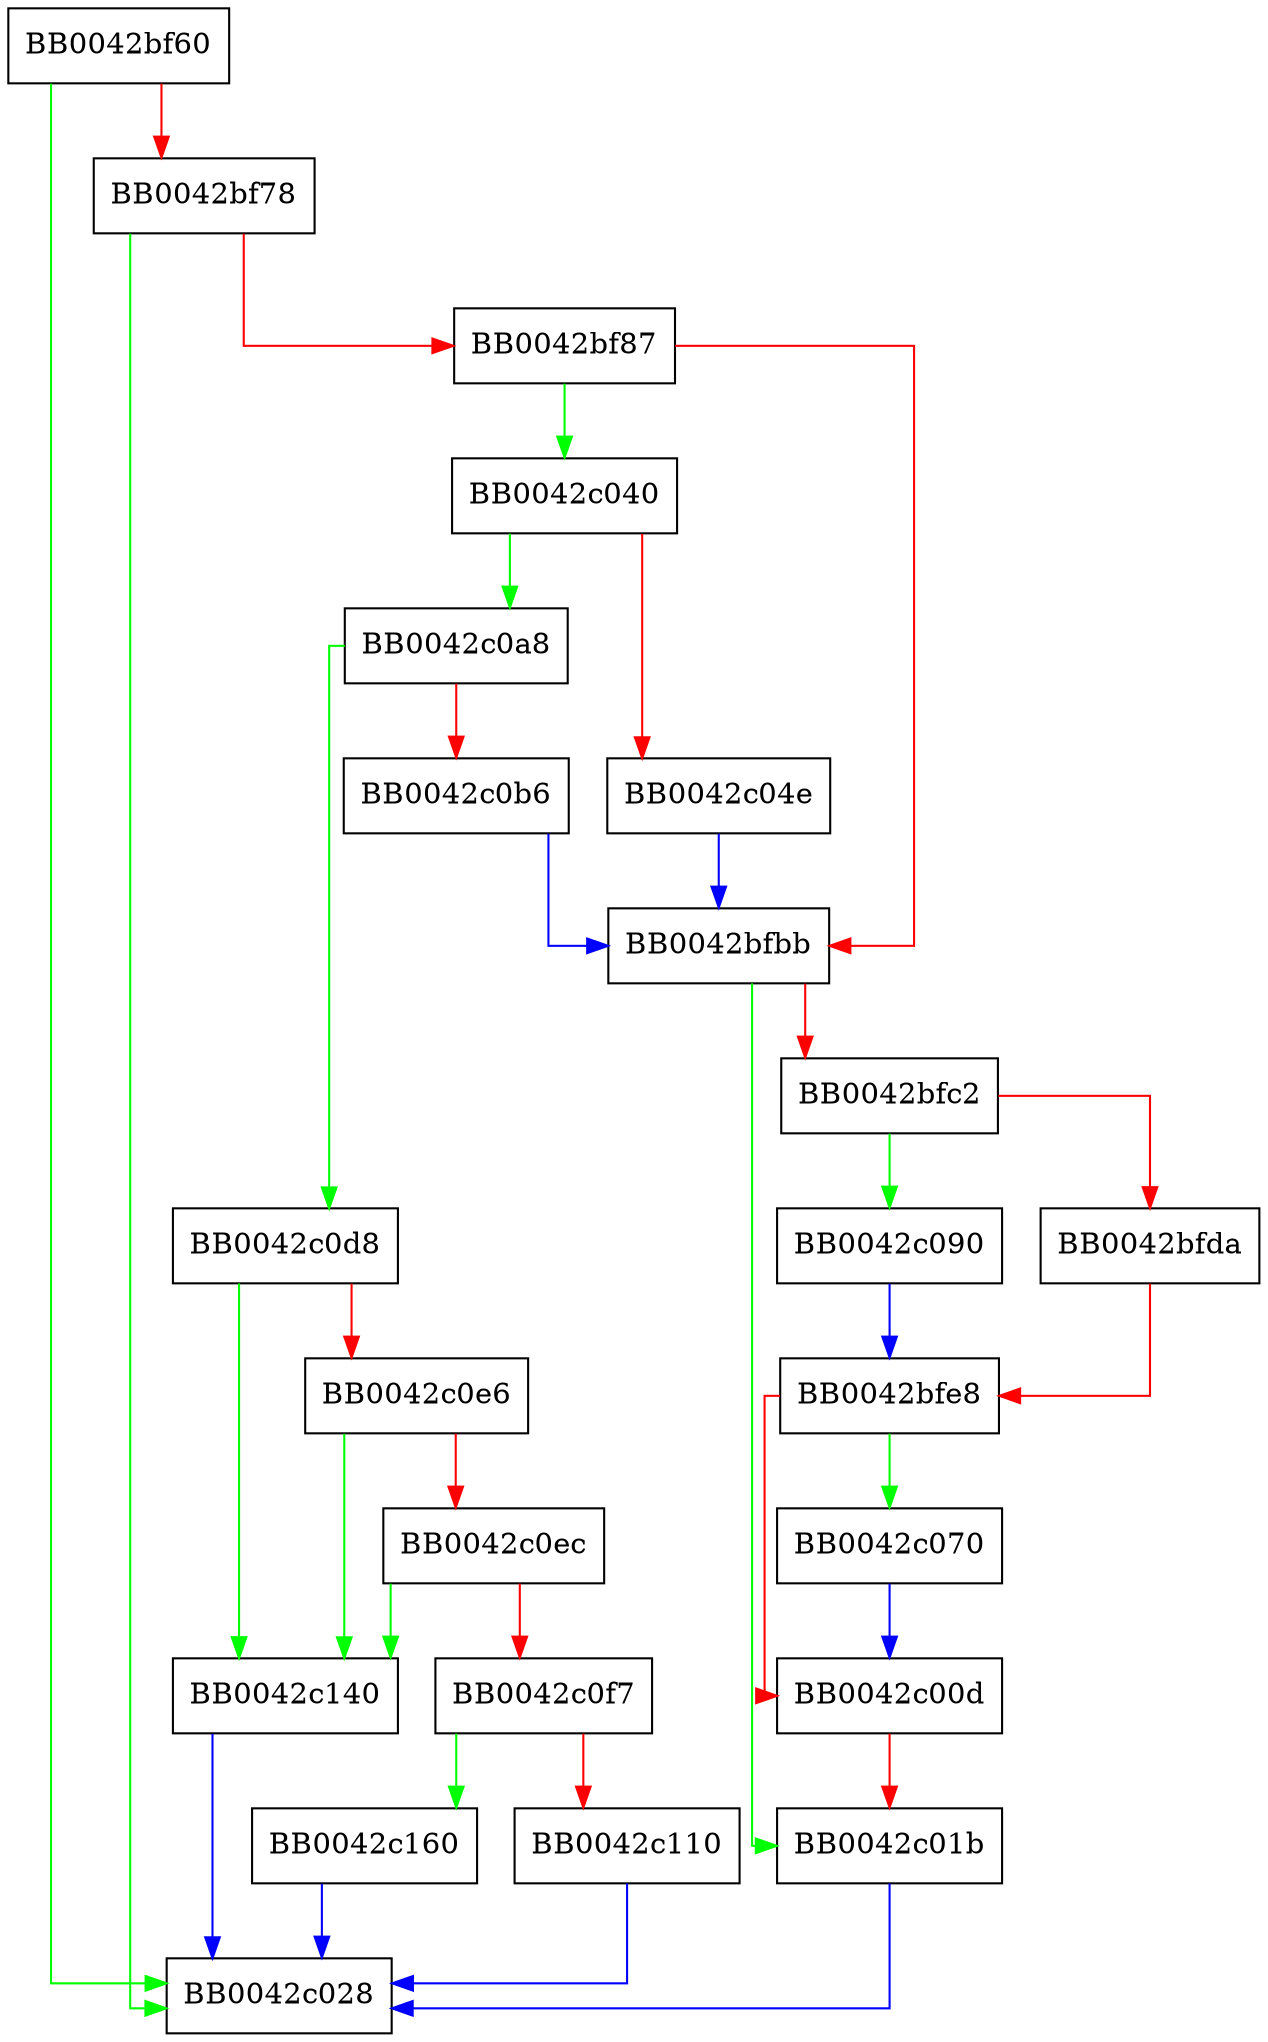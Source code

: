 digraph do_cmd {
  node [shape="box"];
  graph [splines=ortho];
  BB0042bf60 -> BB0042c028 [color="green"];
  BB0042bf60 -> BB0042bf78 [color="red"];
  BB0042bf78 -> BB0042c028 [color="green"];
  BB0042bf78 -> BB0042bf87 [color="red"];
  BB0042bf87 -> BB0042c040 [color="green"];
  BB0042bf87 -> BB0042bfbb [color="red"];
  BB0042bfbb -> BB0042c01b [color="green"];
  BB0042bfbb -> BB0042bfc2 [color="red"];
  BB0042bfc2 -> BB0042c090 [color="green"];
  BB0042bfc2 -> BB0042bfda [color="red"];
  BB0042bfda -> BB0042bfe8 [color="red"];
  BB0042bfe8 -> BB0042c070 [color="green"];
  BB0042bfe8 -> BB0042c00d [color="red"];
  BB0042c00d -> BB0042c01b [color="red"];
  BB0042c01b -> BB0042c028 [color="blue"];
  BB0042c040 -> BB0042c0a8 [color="green"];
  BB0042c040 -> BB0042c04e [color="red"];
  BB0042c04e -> BB0042bfbb [color="blue"];
  BB0042c070 -> BB0042c00d [color="blue"];
  BB0042c090 -> BB0042bfe8 [color="blue"];
  BB0042c0a8 -> BB0042c0d8 [color="green"];
  BB0042c0a8 -> BB0042c0b6 [color="red"];
  BB0042c0b6 -> BB0042bfbb [color="blue"];
  BB0042c0d8 -> BB0042c140 [color="green"];
  BB0042c0d8 -> BB0042c0e6 [color="red"];
  BB0042c0e6 -> BB0042c140 [color="green"];
  BB0042c0e6 -> BB0042c0ec [color="red"];
  BB0042c0ec -> BB0042c140 [color="green"];
  BB0042c0ec -> BB0042c0f7 [color="red"];
  BB0042c0f7 -> BB0042c160 [color="green"];
  BB0042c0f7 -> BB0042c110 [color="red"];
  BB0042c110 -> BB0042c028 [color="blue"];
  BB0042c140 -> BB0042c028 [color="blue"];
  BB0042c160 -> BB0042c028 [color="blue"];
}